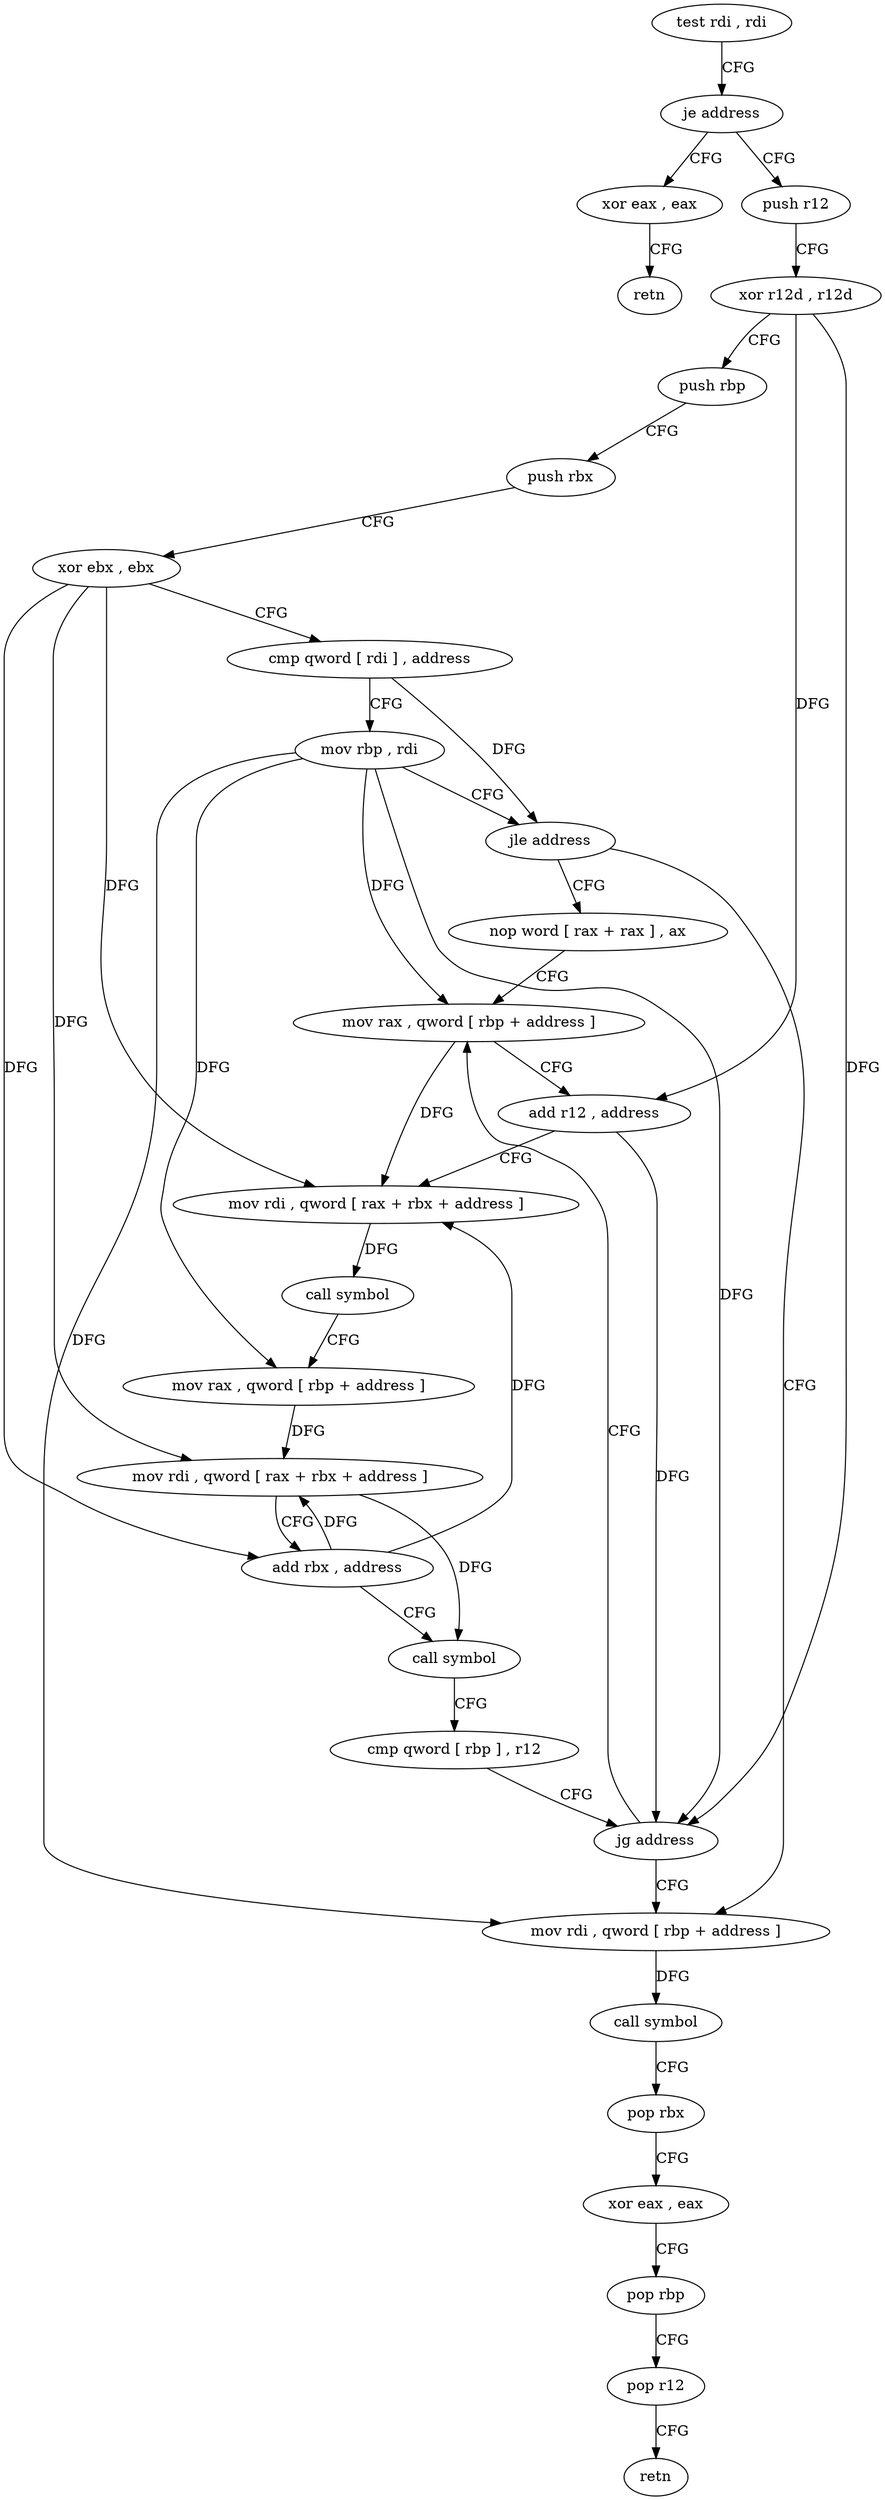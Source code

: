 digraph "func" {
"4326992" [label = "test rdi , rdi" ]
"4326995" [label = "je address" ]
"4327088" [label = "xor eax , eax" ]
"4326997" [label = "push r12" ]
"4327090" [label = "retn" ]
"4326999" [label = "xor r12d , r12d" ]
"4327002" [label = "push rbp" ]
"4327003" [label = "push rbx" ]
"4327004" [label = "xor ebx , ebx" ]
"4327006" [label = "cmp qword [ rdi ] , address" ]
"4327010" [label = "mov rbp , rdi" ]
"4327013" [label = "jle address" ]
"4327066" [label = "mov rdi , qword [ rbp + address ]" ]
"4327015" [label = "nop word [ rax + rax ] , ax" ]
"4327070" [label = "call symbol" ]
"4327075" [label = "pop rbx" ]
"4327076" [label = "xor eax , eax" ]
"4327078" [label = "pop rbp" ]
"4327079" [label = "pop r12" ]
"4327081" [label = "retn" ]
"4327024" [label = "mov rax , qword [ rbp + address ]" ]
"4327028" [label = "add r12 , address" ]
"4327032" [label = "mov rdi , qword [ rax + rbx + address ]" ]
"4327037" [label = "call symbol" ]
"4327042" [label = "mov rax , qword [ rbp + address ]" ]
"4327046" [label = "mov rdi , qword [ rax + rbx + address ]" ]
"4327051" [label = "add rbx , address" ]
"4327055" [label = "call symbol" ]
"4327060" [label = "cmp qword [ rbp ] , r12" ]
"4327064" [label = "jg address" ]
"4326992" -> "4326995" [ label = "CFG" ]
"4326995" -> "4327088" [ label = "CFG" ]
"4326995" -> "4326997" [ label = "CFG" ]
"4327088" -> "4327090" [ label = "CFG" ]
"4326997" -> "4326999" [ label = "CFG" ]
"4326999" -> "4327002" [ label = "CFG" ]
"4326999" -> "4327028" [ label = "DFG" ]
"4326999" -> "4327064" [ label = "DFG" ]
"4327002" -> "4327003" [ label = "CFG" ]
"4327003" -> "4327004" [ label = "CFG" ]
"4327004" -> "4327006" [ label = "CFG" ]
"4327004" -> "4327032" [ label = "DFG" ]
"4327004" -> "4327046" [ label = "DFG" ]
"4327004" -> "4327051" [ label = "DFG" ]
"4327006" -> "4327010" [ label = "CFG" ]
"4327006" -> "4327013" [ label = "DFG" ]
"4327010" -> "4327013" [ label = "CFG" ]
"4327010" -> "4327066" [ label = "DFG" ]
"4327010" -> "4327024" [ label = "DFG" ]
"4327010" -> "4327042" [ label = "DFG" ]
"4327010" -> "4327064" [ label = "DFG" ]
"4327013" -> "4327066" [ label = "CFG" ]
"4327013" -> "4327015" [ label = "CFG" ]
"4327066" -> "4327070" [ label = "DFG" ]
"4327015" -> "4327024" [ label = "CFG" ]
"4327070" -> "4327075" [ label = "CFG" ]
"4327075" -> "4327076" [ label = "CFG" ]
"4327076" -> "4327078" [ label = "CFG" ]
"4327078" -> "4327079" [ label = "CFG" ]
"4327079" -> "4327081" [ label = "CFG" ]
"4327024" -> "4327028" [ label = "CFG" ]
"4327024" -> "4327032" [ label = "DFG" ]
"4327028" -> "4327032" [ label = "CFG" ]
"4327028" -> "4327064" [ label = "DFG" ]
"4327032" -> "4327037" [ label = "DFG" ]
"4327037" -> "4327042" [ label = "CFG" ]
"4327042" -> "4327046" [ label = "DFG" ]
"4327046" -> "4327051" [ label = "CFG" ]
"4327046" -> "4327055" [ label = "DFG" ]
"4327051" -> "4327055" [ label = "CFG" ]
"4327051" -> "4327032" [ label = "DFG" ]
"4327051" -> "4327046" [ label = "DFG" ]
"4327055" -> "4327060" [ label = "CFG" ]
"4327060" -> "4327064" [ label = "CFG" ]
"4327064" -> "4327024" [ label = "CFG" ]
"4327064" -> "4327066" [ label = "CFG" ]
}
